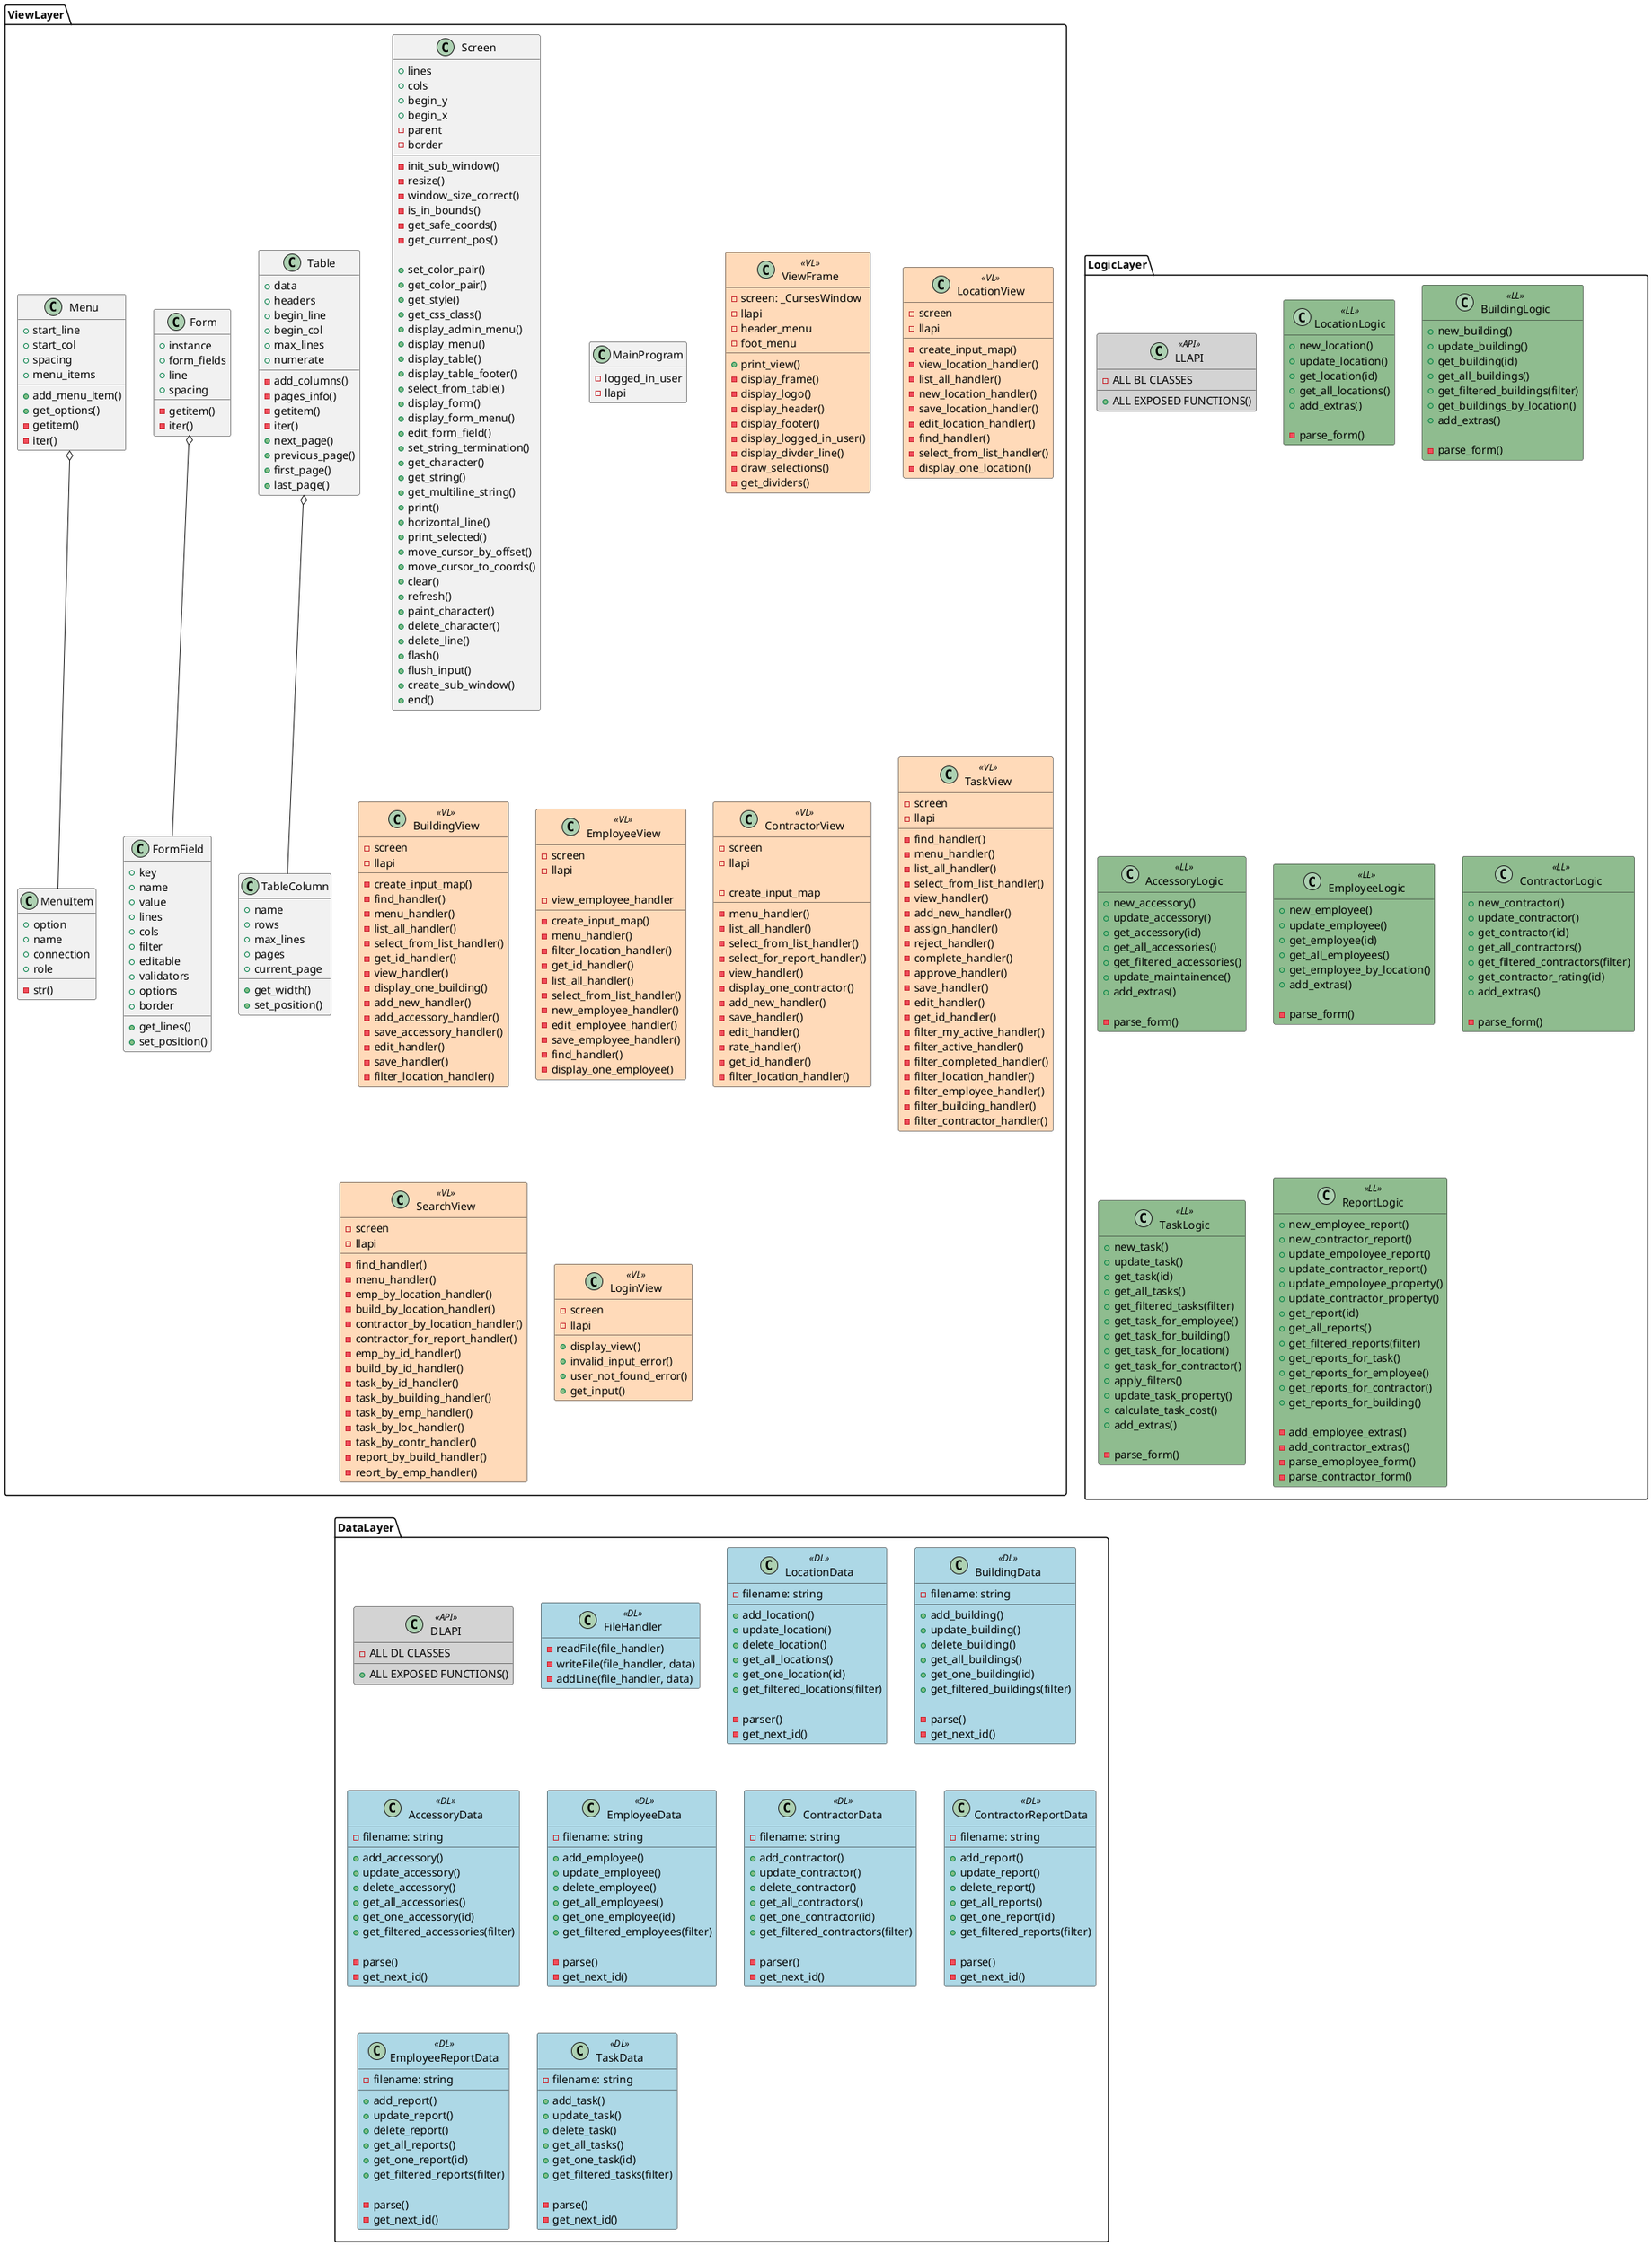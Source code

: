 @startuml 3-tier
hide empty members

skinparam class {
  BackgroundColor<<VL>> PeachPuff
  BackgroundColor<<LL>> DarkSeaGreen
  BackgroundColor<<DL>> LightBlue
  BackgroundColor<<API>> LightGray
}

package ViewLayer {

    Class Table {
    + data
    + headers
    + begin_line
    + begin_col
    + max_lines
    + numerate

    - add_columns()
    - pages_info()
    - getitem()
    - iter()
    + next_page()
    + previous_page()
    + first_page()
    + last_page()

  }
  Class TableColumn {
    + name
    + rows
    + max_lines
    + pages
    + current_page

    + get_width()
    + set_position()
  } 

  Table o-- TableColumn

  Class Form {
    + instance
    + form_fields
    + line
    + spacing

    - getitem()
    - iter()
  }
  Class FormField {
    + key
    + name
    + value
    + lines
    + cols
    + filter
    + editable
    + validators
    + options
    + border

    + get_lines()
    + set_position()
  } 

  Form o-- FormField

  Class Menu {
    + start_line
    + start_col
    + spacing
    + menu_items

    + add_menu_item()
    + get_options()
    - getitem()
    - iter()
  }
  Class MenuItem {
    + option
    + name
    + connection
    + role

    - str()
  }

  Menu o-- MenuItem

  Class Screen {
    + lines
    + cols
    + begin_y
    + begin_x
    - parent
    - border

    - init_sub_window()
    - resize()
    - window_size_correct()
    - is_in_bounds()
    - get_safe_coords()
    - get_current_pos()

    + set_color_pair()
    + get_color_pair()
    + get_style()
    + get_css_class()
    + display_admin_menu()
    + display_menu()
    + display_table()
    + display_table_footer()
    + select_from_table()
    + display_form()
    + display_form_menu()
    + edit_form_field()
    + set_string_termination()
    + get_character()
    + get_string()
    + get_multiline_string()
    + print()
    + horizontal_line()
    + print_selected()
    + move_cursor_by_offset()
    + move_cursor_to_coords()
    + clear()
    + refresh()
    + paint_character()
    + delete_character()
    + delete_line()
    + flash()
    + flush_input()
    + create_sub_window()
    + end()
  }

  Class MainProgram {
    - logged_in_user
    - llapi
  }
  Class ViewFrame <<VL>> {
    - screen: _CursesWindow
    - llapi
    - header_menu
    - foot_menu

    + print_view()
    - display_frame()
    - display_logo()
    - display_header()
    - display_footer()
    - display_logged_in_user()
    - display_divder_line()
    - draw_selections()
    - get_dividers()
  }
  Class LocationView <<VL>> {
    - screen
    - llapi

    - create_input_map()
    - view_location_handler()
    - list_all_handler()
    - new_location_handler()
    - save_location_handler()
    - edit_location_handler()
    - find_handler()
    - select_from_list_handler()
    - display_one_location()
    
  }
  Class BuildingView <<VL>> {
    - screen
    - llapi

    - create_input_map()
    - find_handler()
    - menu_handler()
    - list_all_handler()
    - select_from_list_handler()
    - get_id_handler()
    - view_handler()
    - display_one_building()
    - add_new_handler()
    - add_accessory_handler()
    - save_accessory_handler()
    - edit_handler()
    - save_handler()
    - filter_location_handler()
  }
  Class EmployeeView <<VL>> {
    - screen
    - llapi
 
    - create_input_map()
    - menu_handler()
    - view_employee_handler
    - filter_location_handler()
    - get_id_handler()
    - list_all_handler()
    - select_from_list_handler()
    - new_employee_handler()
    - edit_employee_handler()
    - save_employee_handler()
    - find_handler()
    - display_one_employee()
  }
  Class ContractorView <<VL>> {
    - screen
    - llapi

    - create_input_map
    - menu_handler()
    - list_all_handler()
    - select_from_list_handler()
    - select_for_report_handler()
    - view_handler()
    - display_one_contractor()
    - add_new_handler()
    - save_handler()
    - edit_handler()
    - rate_handler()
    - get_id_handler()
    - filter_location_handler()
  }
  Class TaskView <<VL>> {
    - screen
    - llapi

    - find_handler()
    - menu_handler()
    - list_all_handler()
    - select_from_list_handler()
    - view_handler()
    - add_new_handler()
    - assign_handler()
    - reject_handler()
    - complete_handler()
    - approve_handler()
    - save_handler()
    - edit_handler()
    - get_id_handler()
    - filter_my_active_handler()
    - filter_active_handler()
    - filter_completed_handler()
    - filter_location_handler()
    - filter_employee_handler()
    - filter_building_handler()
    - filter_contractor_handler()
  }
  Class SearchView <<VL>> {
    - screen
    - llapi

    - find_handler()
    - menu_handler()
    - emp_by_location_handler()
    - build_by_location_handler()
    - contractor_by_location_handler()
    - contractor_for_report_handler()
    - emp_by_id_handler()
    - build_by_id_handler()
    - task_by_id_handler()
    - task_by_building_handler()
    - task_by_emp_handler()
    - task_by_loc_handler()
    - task_by_contr_handler()
    - report_by_build_handler()
    - reort_by_emp_handler()
  }
  Class LoginView <<VL>> {
    - screen
    - llapi

    + display_view()
    + invalid_input_error()
    + user_not_found_error()
    + get_input()
  }
}
package LogicLayer {
  Class LLAPI <<API>> {
    - ALL BL CLASSES
    + ALL EXPOSED FUNCTIONS()
  }
  class LocationLogic <<LL>> {
    + new_location()
    + update_location()
    + get_location(id)
    + get_all_locations()
    + add_extras()

    - parse_form()
  }
  class BuildingLogic <<LL>> {
    + new_building()
    + update_building()
    + get_building(id)
    + get_all_buildings()
    + get_filtered_buildings(filter)
    + get_buildings_by_location()
    + add_extras()

    - parse_form()
  }
  class AccessoryLogic <<LL>> {
    + new_accessory()
    + update_accessory()
    + get_accessory(id)
    + get_all_accessories()
    + get_filtered_accessories()
    + update_maintainence()
    + add_extras()

    - parse_form()
  }
  class EmployeeLogic <<LL>> {
    + new_employee()
    + update_employee()
    + get_employee(id)
    + get_all_employees()
    + get_employee_by_location()
    + add_extras()

    - parse_form()
  }
  class ContractorLogic <<LL>> {
    + new_contractor()
    + update_contractor()
    + get_contractor(id)
    + get_all_contractors()
    + get_filtered_contractors(filter)
    + get_contractor_rating(id)
    + add_extras()

    - parse_form()
  }
  class TaskLogic <<LL>> {
    + new_task()
    + update_task()
    + get_task(id)
    + get_all_tasks()
    + get_filtered_tasks(filter)
    + get_task_for_employee()
    + get_task_for_building()
    + get_task_for_location()
    + get_task_for_contractor()
    + apply_filters()
    + update_task_property()
    + calculate_task_cost()
    + add_extras()

    - parse_form()
  }
  class ReportLogic <<LL>> {
    + new_employee_report()
    + new_contractor_report()
    + update_empoloyee_report()
    + update_contractor_report()
    + update_empoloyee_property()
    + update_contractor_property()
    + get_report(id)
    + get_all_reports()
    + get_filtered_reports(filter)
    + get_reports_for_task()
    + get_reports_for_employee()
    + get_reports_for_contractor()
    + get_reports_for_building()
    
    - add_employee_extras()
    - add_contractor_extras()
    - parse_emoployee_form()
    - parse_contractor_form()

  }
}

package DataLayer {
  Class DLAPI <<API>> {
    - ALL DL CLASSES
    + ALL EXPOSED FUNCTIONS()
  }
  class FileHandler <<DL>> {
    - readFile(file_handler)
    - writeFile(file_handler, data)
    - addLine(file_handler, data)
  }
  Class LocationData <<DL>> {
    - filename: string

    + add_location()
    + update_location()
    + delete_location()
    + get_all_locations()
    + get_one_location(id)
    + get_filtered_locations(filter)

    - parser()
    - get_next_id()
  }
  Class BuildingData <<DL>> {
    - filename: string
    
    + add_building()
    + update_building()
    + delete_building()
    + get_all_buildings()
    + get_one_building(id)
    + get_filtered_buildings(filter)
    
    - parse()
    - get_next_id()
  }
  Class AccessoryData <<DL>> {
    - filename: string
    
    + add_accessory()
    + update_accessory()
    + delete_accessory()
    + get_all_accessories()
    + get_one_accessory(id)
    + get_filtered_accessories(filter)

    - parse()
    - get_next_id()
  }
  Class EmployeeData <<DL>> {
    - filename: string
    
    + add_employee()
    + update_employee()
    + delete_employee()
    + get_all_employees()
    + get_one_employee(id)
    + get_filtered_employees(filter)

    - parse()
    - get_next_id()
  }
  Class ContractorData <<DL>> {
    - filename: string
    
    + add_contractor()
    + update_contractor()
    + delete_contractor()
    + get_all_contractors()
    + get_one_contractor(id)
    + get_filtered_contractors(filter)

    - parser()
    - get_next_id()
  }
  Class ContractorReportData <<DL>> {
    - filename: string
    
    + add_report()
    + update_report()
    + delete_report()
    + get_all_reports()
    + get_one_report(id)
    + get_filtered_reports(filter)

    - parse()
    - get_next_id()
  }
  Class EmployeeReportData <<DL>> {
    - filename: string
    
    + add_report()
    + update_report()
    + delete_report()
    + get_all_reports()
    + get_one_report(id)
    + get_filtered_reports(filter)

    - parse()
    - get_next_id()
  }
  Class TaskData <<DL>> {
    - filename: string
    
    + add_task()
    + update_task()
    + delete_task()
    + get_all_tasks()
    + get_one_task(id)
    + get_filtered_tasks(filter)

    - parse()
    - get_next_id()
  }
}

@enduml